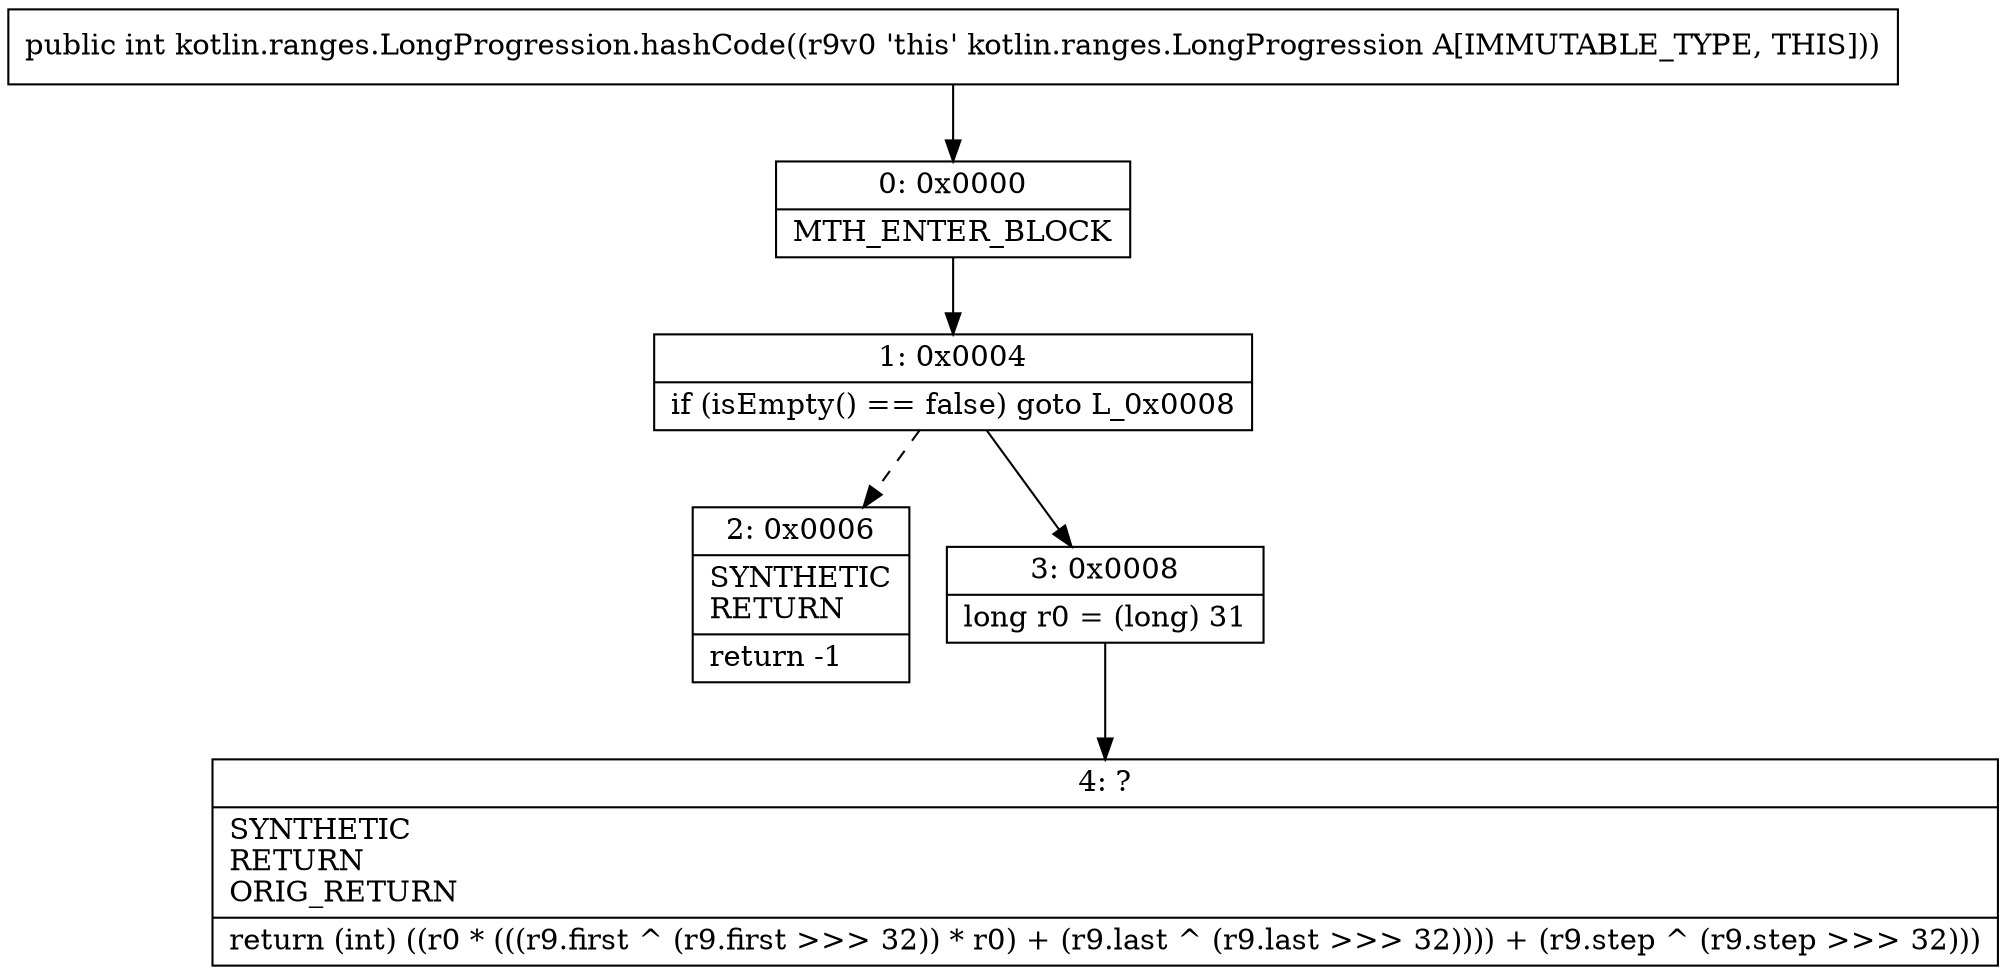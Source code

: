 digraph "CFG forkotlin.ranges.LongProgression.hashCode()I" {
Node_0 [shape=record,label="{0\:\ 0x0000|MTH_ENTER_BLOCK\l}"];
Node_1 [shape=record,label="{1\:\ 0x0004|if (isEmpty() == false) goto L_0x0008\l}"];
Node_2 [shape=record,label="{2\:\ 0x0006|SYNTHETIC\lRETURN\l|return \-1\l}"];
Node_3 [shape=record,label="{3\:\ 0x0008|long r0 = (long) 31\l}"];
Node_4 [shape=record,label="{4\:\ ?|SYNTHETIC\lRETURN\lORIG_RETURN\l|return (int) ((r0 * (((r9.first ^ (r9.first \>\>\> 32)) * r0) + (r9.last ^ (r9.last \>\>\> 32)))) + (r9.step ^ (r9.step \>\>\> 32)))\l}"];
MethodNode[shape=record,label="{public int kotlin.ranges.LongProgression.hashCode((r9v0 'this' kotlin.ranges.LongProgression A[IMMUTABLE_TYPE, THIS])) }"];
MethodNode -> Node_0;
Node_0 -> Node_1;
Node_1 -> Node_2[style=dashed];
Node_1 -> Node_3;
Node_3 -> Node_4;
}


